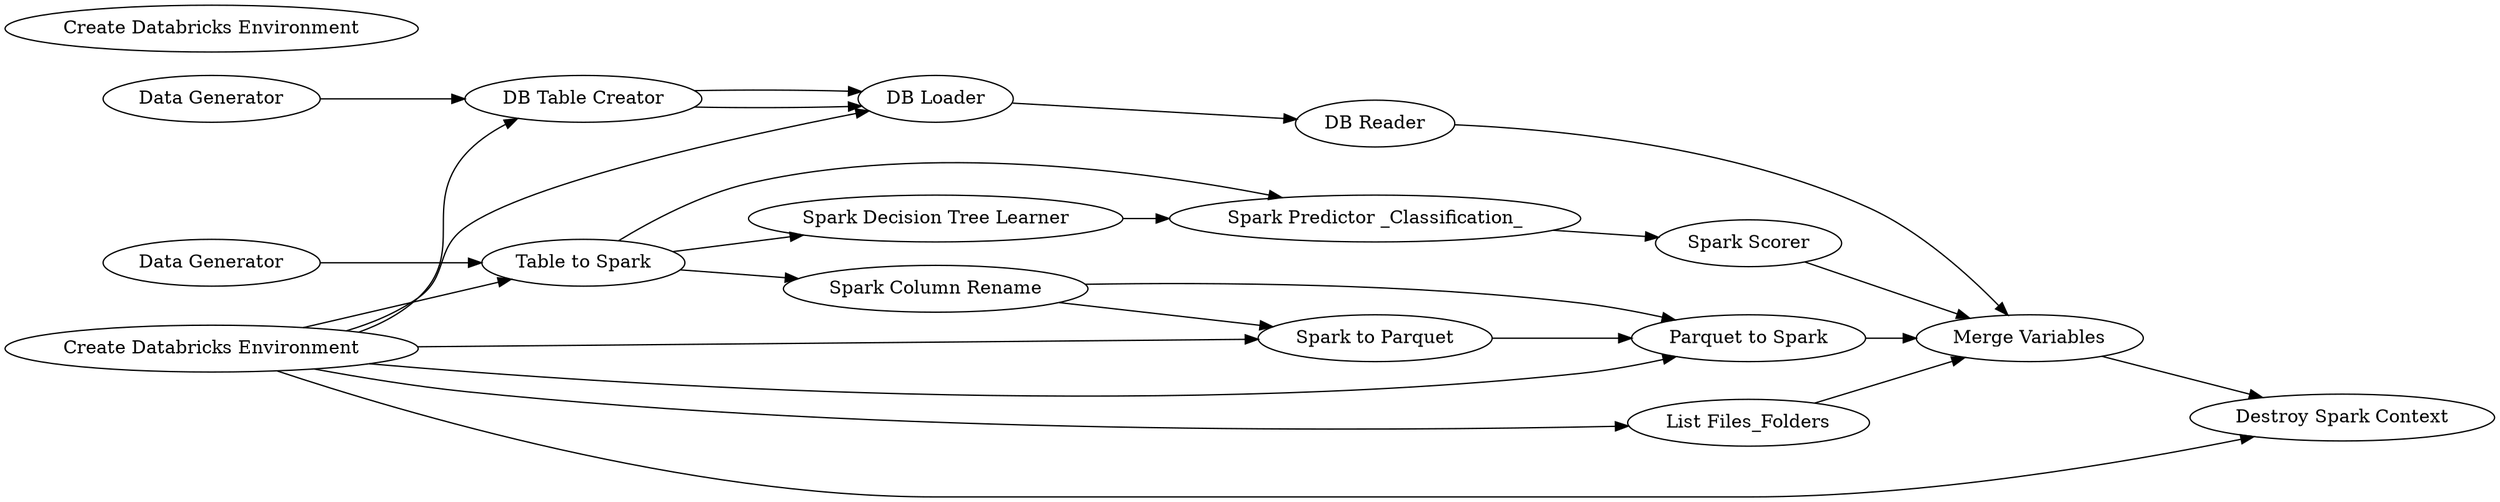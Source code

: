 digraph {
	21 [label="Data Generator"]
	22 [label="Table to Spark"]
	24 [label="Spark Decision Tree Learner"]
	28 [label="Spark Predictor _Classification_"]
	30 [label="Spark Scorer"]
	33 [label="Destroy Spark Context"]
	40 [label="Spark Column Rename"]
	43 [label="Data Generator"]
	47 [label="DB Table Creator"]
	48 [label="DB Loader"]
	208 [label="List Files_Folders"]
	209 [label="DB Reader"]
	210 [label="Spark to Parquet"]
	212 [label="Merge Variables"]
	213 [label="Parquet to Spark"]
	214 [label="Create Databricks Environment"]
	216 [label="Create Databricks Environment"]
	21 -> 22
	22 -> 28
	22 -> 24
	22 -> 40
	24 -> 28
	28 -> 30
	30 -> 212
	40 -> 210
	40 -> 213
	43 -> 47
	47 -> 48
	47 -> 48
	48 -> 209
	208 -> 212
	209 -> 212
	210 -> 213
	212 -> 33
	213 -> 212
	214 -> 208
	214 -> 22
	214 -> 33
	214 -> 213
	214 -> 47
	214 -> 210
	214 -> 48
	rankdir=LR
}
